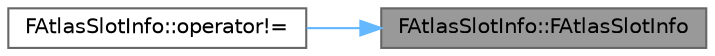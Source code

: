 digraph "FAtlasSlotInfo::FAtlasSlotInfo"
{
 // INTERACTIVE_SVG=YES
 // LATEX_PDF_SIZE
  bgcolor="transparent";
  edge [fontname=Helvetica,fontsize=10,labelfontname=Helvetica,labelfontsize=10];
  node [fontname=Helvetica,fontsize=10,shape=box,height=0.2,width=0.4];
  rankdir="RL";
  Node1 [id="Node000001",label="FAtlasSlotInfo::FAtlasSlotInfo",height=0.2,width=0.4,color="gray40", fillcolor="grey60", style="filled", fontcolor="black",tooltip=" "];
  Node1 -> Node2 [id="edge1_Node000001_Node000002",dir="back",color="steelblue1",style="solid",tooltip=" "];
  Node2 [id="Node000002",label="FAtlasSlotInfo::operator!=",height=0.2,width=0.4,color="grey40", fillcolor="white", style="filled",URL="$d6/dee/structFAtlasSlotInfo.html#a17df4e85ffcee30fde2391892f6cd038",tooltip=" "];
}
